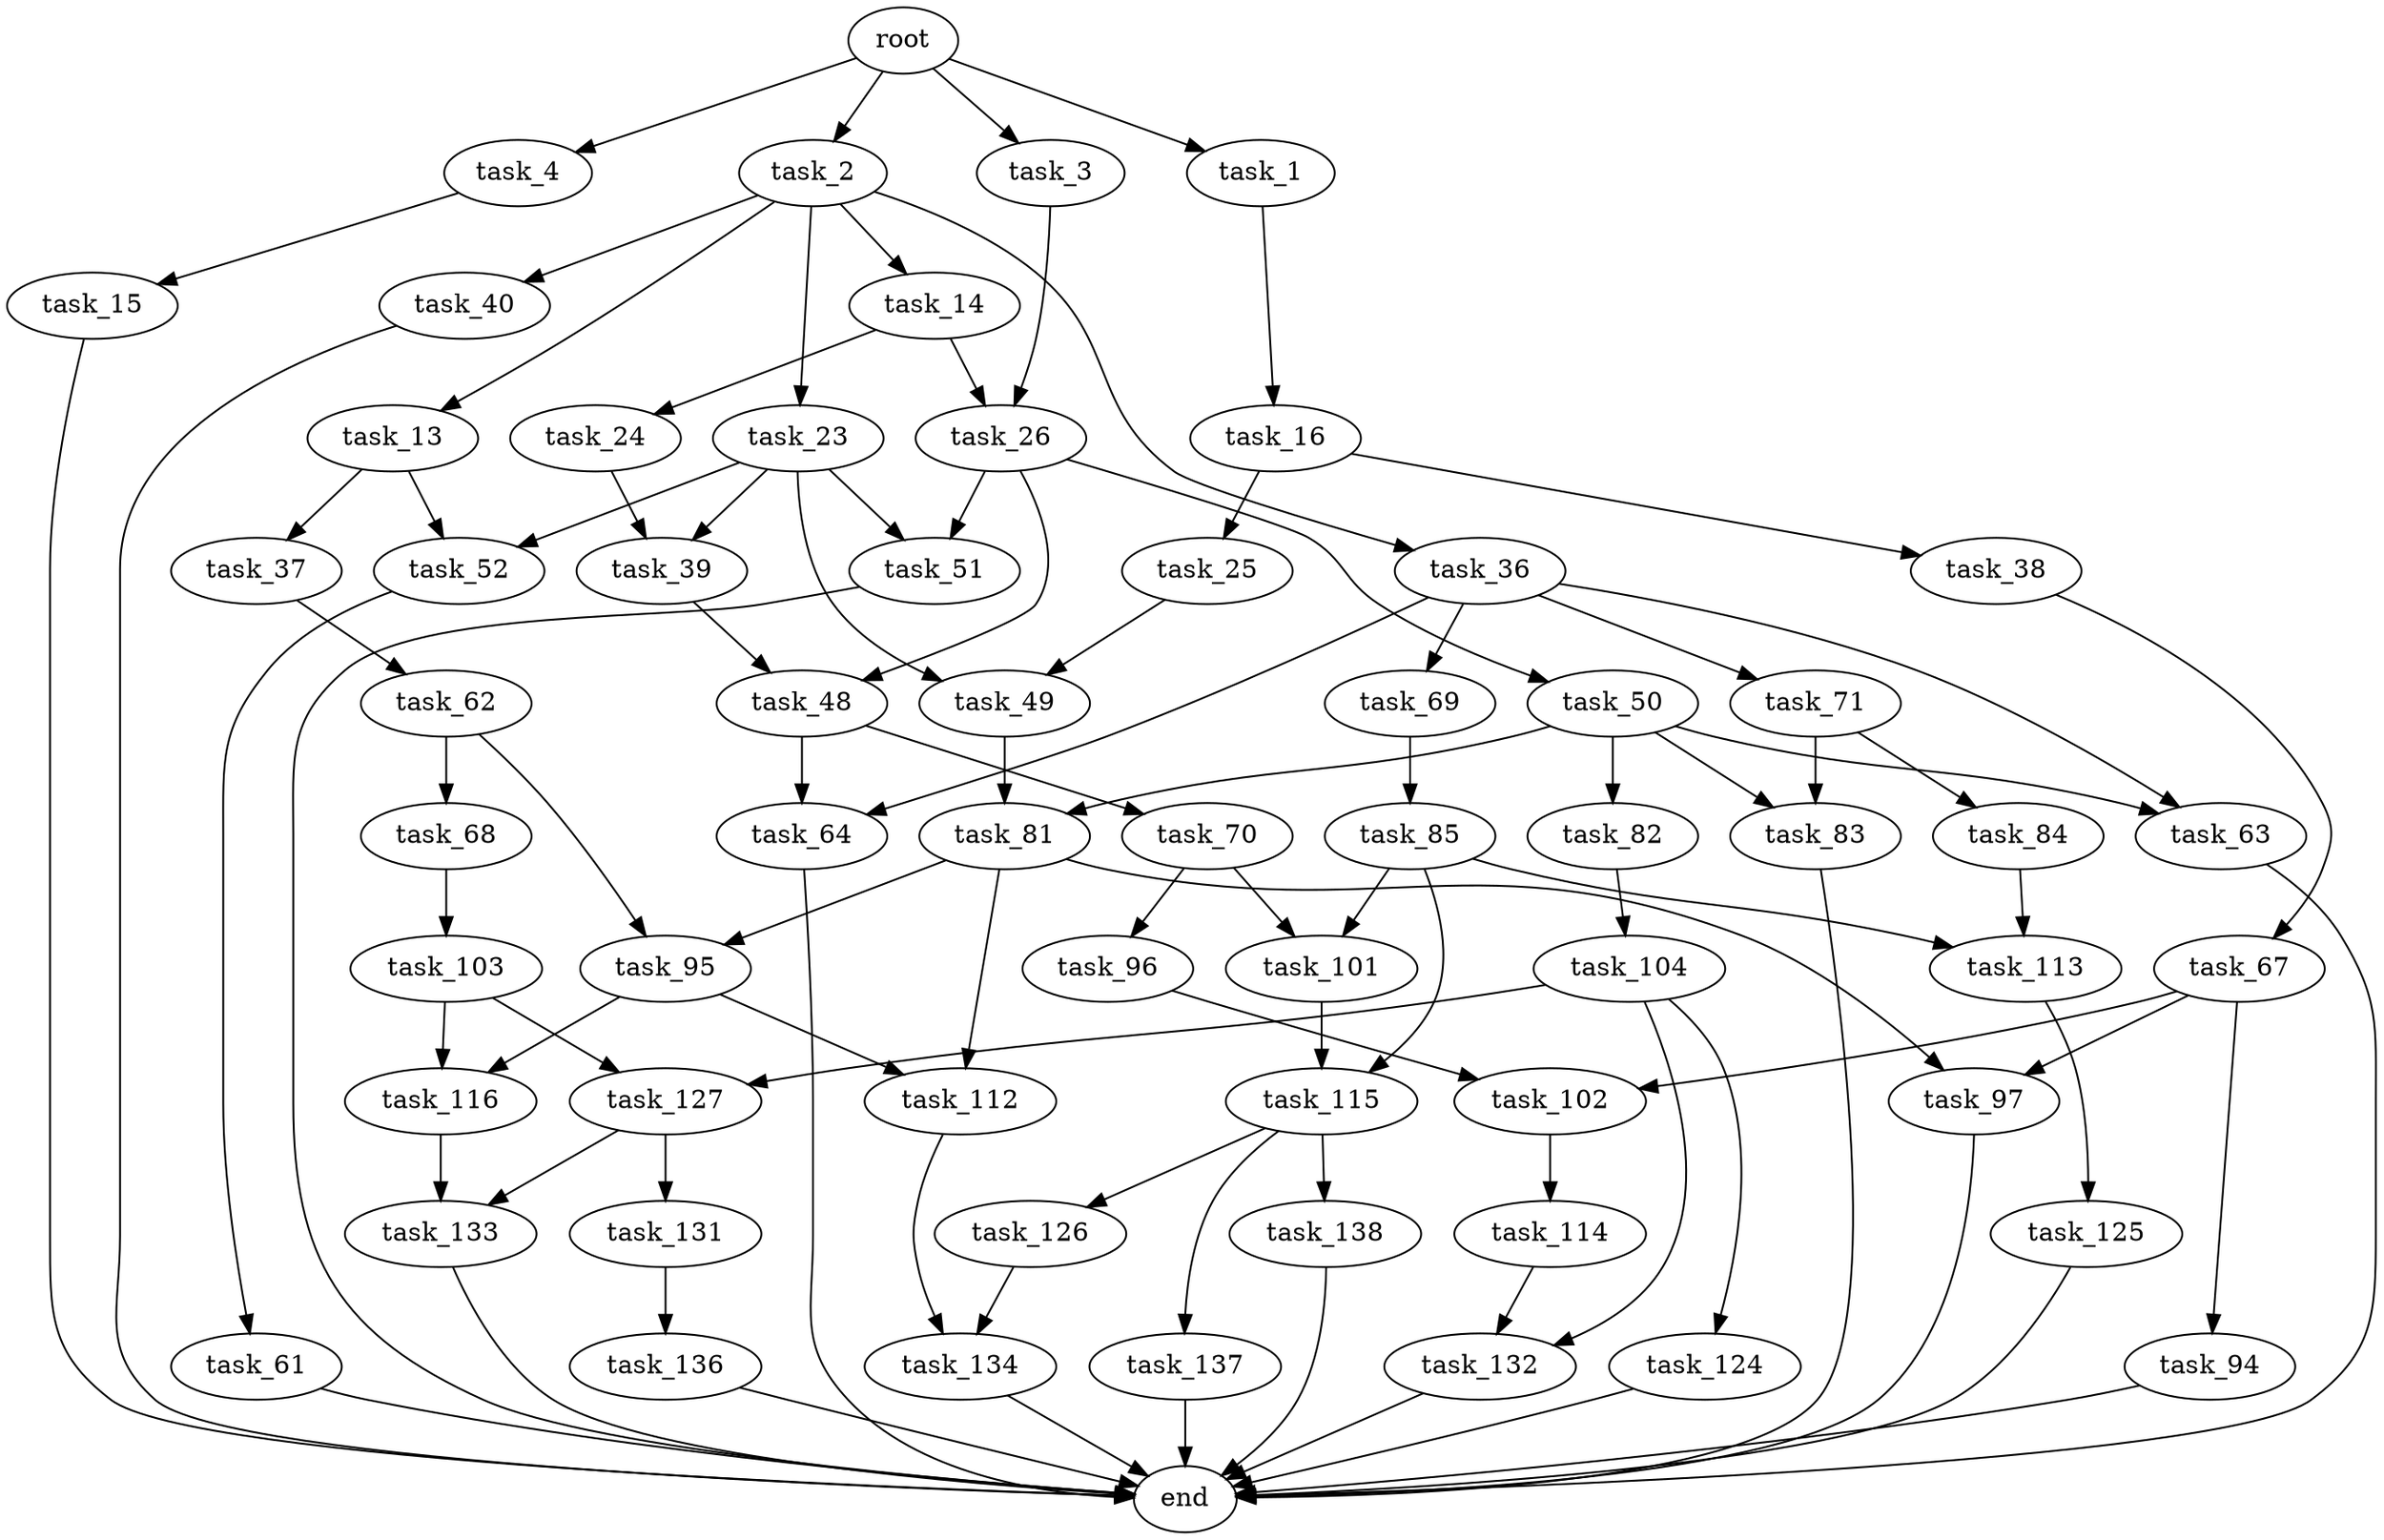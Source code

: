 digraph G {
  root [size="0.000000"];
  task_1 [size="549755813888.000000"];
  task_2 [size="380042062336.000000"];
  task_3 [size="174779929964.000000"];
  task_4 [size="16131460318.000000"];
  task_13 [size="169621429538.000000"];
  task_14 [size="215092447506.000000"];
  task_15 [size="876281622216.000000"];
  task_16 [size="696075571632.000000"];
  task_23 [size="12591562518.000000"];
  task_24 [size="8589934592.000000"];
  task_25 [size="24099947383.000000"];
  task_26 [size="368293445632.000000"];
  task_36 [size="28991029248.000000"];
  task_37 [size="17466764081.000000"];
  task_38 [size="1073741824000.000000"];
  task_39 [size="3636548696.000000"];
  task_40 [size="92224744696.000000"];
  task_48 [size="6643698126.000000"];
  task_49 [size="134217728000.000000"];
  task_50 [size="782757789696.000000"];
  task_51 [size="864807571282.000000"];
  task_52 [size="151166949345.000000"];
  task_61 [size="9355092737.000000"];
  task_62 [size="169905727688.000000"];
  task_63 [size="115978597452.000000"];
  task_64 [size="10068888540.000000"];
  task_67 [size="1073741824000.000000"];
  task_68 [size="549755813888.000000"];
  task_69 [size="33163164158.000000"];
  task_70 [size="1073741824000.000000"];
  task_71 [size="40771396335.000000"];
  task_81 [size="13496605073.000000"];
  task_82 [size="1960255426.000000"];
  task_83 [size="7533510949.000000"];
  task_84 [size="42766513683.000000"];
  task_85 [size="8589934592.000000"];
  task_94 [size="8128879990.000000"];
  task_95 [size="549755813888.000000"];
  task_96 [size="378325562124.000000"];
  task_97 [size="8427124596.000000"];
  task_101 [size="134217728000.000000"];
  task_102 [size="549755813888.000000"];
  task_103 [size="1479272405.000000"];
  task_104 [size="782757789696.000000"];
  task_112 [size="411818082634.000000"];
  task_113 [size="13643717207.000000"];
  task_114 [size="368293445632.000000"];
  task_115 [size="1073741824000.000000"];
  task_116 [size="252032357342.000000"];
  task_124 [size="196991022177.000000"];
  task_125 [size="9331682546.000000"];
  task_126 [size="203013976025.000000"];
  task_127 [size="28991029248.000000"];
  task_131 [size="2746122091.000000"];
  task_132 [size="53052238069.000000"];
  task_133 [size="44745293789.000000"];
  task_134 [size="678852821652.000000"];
  task_136 [size="68719476736.000000"];
  task_137 [size="590708940254.000000"];
  task_138 [size="28991029248.000000"];
  end [size="0.000000"];

  root -> task_1 [size="1.000000"];
  root -> task_2 [size="1.000000"];
  root -> task_3 [size="1.000000"];
  root -> task_4 [size="1.000000"];
  task_1 -> task_16 [size="536870912.000000"];
  task_2 -> task_13 [size="679477248.000000"];
  task_2 -> task_14 [size="679477248.000000"];
  task_2 -> task_23 [size="679477248.000000"];
  task_2 -> task_36 [size="679477248.000000"];
  task_2 -> task_40 [size="679477248.000000"];
  task_3 -> task_26 [size="411041792.000000"];
  task_4 -> task_15 [size="536870912.000000"];
  task_13 -> task_37 [size="536870912.000000"];
  task_13 -> task_52 [size="536870912.000000"];
  task_14 -> task_24 [size="301989888.000000"];
  task_14 -> task_26 [size="301989888.000000"];
  task_15 -> end [size="1.000000"];
  task_16 -> task_25 [size="536870912.000000"];
  task_16 -> task_38 [size="536870912.000000"];
  task_23 -> task_39 [size="301989888.000000"];
  task_23 -> task_49 [size="301989888.000000"];
  task_23 -> task_51 [size="301989888.000000"];
  task_23 -> task_52 [size="301989888.000000"];
  task_24 -> task_39 [size="33554432.000000"];
  task_25 -> task_49 [size="679477248.000000"];
  task_26 -> task_48 [size="411041792.000000"];
  task_26 -> task_50 [size="411041792.000000"];
  task_26 -> task_51 [size="411041792.000000"];
  task_36 -> task_63 [size="75497472.000000"];
  task_36 -> task_64 [size="75497472.000000"];
  task_36 -> task_69 [size="75497472.000000"];
  task_36 -> task_71 [size="75497472.000000"];
  task_37 -> task_62 [size="838860800.000000"];
  task_38 -> task_67 [size="838860800.000000"];
  task_39 -> task_48 [size="209715200.000000"];
  task_40 -> end [size="1.000000"];
  task_48 -> task_64 [size="134217728.000000"];
  task_48 -> task_70 [size="134217728.000000"];
  task_49 -> task_81 [size="209715200.000000"];
  task_50 -> task_63 [size="679477248.000000"];
  task_50 -> task_81 [size="679477248.000000"];
  task_50 -> task_82 [size="679477248.000000"];
  task_50 -> task_83 [size="679477248.000000"];
  task_51 -> end [size="1.000000"];
  task_52 -> task_61 [size="134217728.000000"];
  task_61 -> end [size="1.000000"];
  task_62 -> task_68 [size="536870912.000000"];
  task_62 -> task_95 [size="536870912.000000"];
  task_63 -> end [size="1.000000"];
  task_64 -> end [size="1.000000"];
  task_67 -> task_94 [size="838860800.000000"];
  task_67 -> task_97 [size="838860800.000000"];
  task_67 -> task_102 [size="838860800.000000"];
  task_68 -> task_103 [size="536870912.000000"];
  task_69 -> task_85 [size="75497472.000000"];
  task_70 -> task_96 [size="838860800.000000"];
  task_70 -> task_101 [size="838860800.000000"];
  task_71 -> task_83 [size="33554432.000000"];
  task_71 -> task_84 [size="33554432.000000"];
  task_81 -> task_95 [size="33554432.000000"];
  task_81 -> task_97 [size="33554432.000000"];
  task_81 -> task_112 [size="33554432.000000"];
  task_82 -> task_104 [size="33554432.000000"];
  task_83 -> end [size="1.000000"];
  task_84 -> task_113 [size="838860800.000000"];
  task_85 -> task_101 [size="33554432.000000"];
  task_85 -> task_113 [size="33554432.000000"];
  task_85 -> task_115 [size="33554432.000000"];
  task_94 -> end [size="1.000000"];
  task_95 -> task_112 [size="536870912.000000"];
  task_95 -> task_116 [size="536870912.000000"];
  task_96 -> task_102 [size="301989888.000000"];
  task_97 -> end [size="1.000000"];
  task_101 -> task_115 [size="209715200.000000"];
  task_102 -> task_114 [size="536870912.000000"];
  task_103 -> task_116 [size="75497472.000000"];
  task_103 -> task_127 [size="75497472.000000"];
  task_104 -> task_124 [size="679477248.000000"];
  task_104 -> task_127 [size="679477248.000000"];
  task_104 -> task_132 [size="679477248.000000"];
  task_112 -> task_134 [size="536870912.000000"];
  task_113 -> task_125 [size="411041792.000000"];
  task_114 -> task_132 [size="411041792.000000"];
  task_115 -> task_126 [size="838860800.000000"];
  task_115 -> task_137 [size="838860800.000000"];
  task_115 -> task_138 [size="838860800.000000"];
  task_116 -> task_133 [size="209715200.000000"];
  task_124 -> end [size="1.000000"];
  task_125 -> end [size="1.000000"];
  task_126 -> task_134 [size="134217728.000000"];
  task_127 -> task_131 [size="75497472.000000"];
  task_127 -> task_133 [size="75497472.000000"];
  task_131 -> task_136 [size="301989888.000000"];
  task_132 -> end [size="1.000000"];
  task_133 -> end [size="1.000000"];
  task_134 -> end [size="1.000000"];
  task_136 -> end [size="1.000000"];
  task_137 -> end [size="1.000000"];
  task_138 -> end [size="1.000000"];
}

